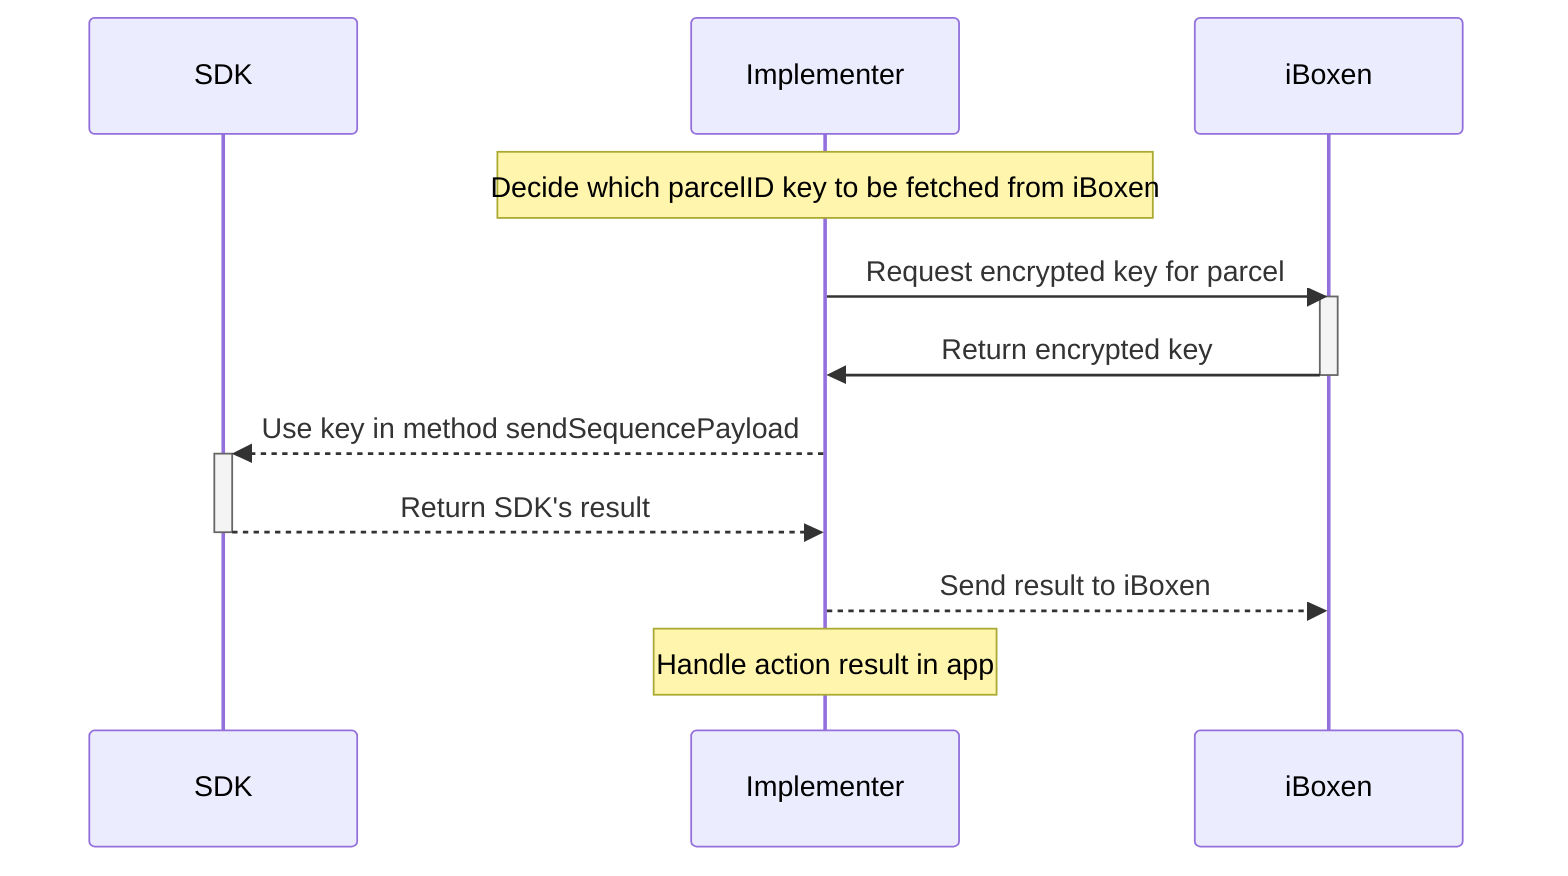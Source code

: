 sequenceDiagram

    participant SDK
    participant Implementer
    participant iBoxen

    Note over Implementer: Decide which parcelID key to be fetched from iBoxen

    Implementer->>iBoxen: Request encrypted key for parcel
    activate iBoxen
    iBoxen->>Implementer: Return encrypted key
    deactivate iBoxen

    Implementer-->>+SDK: Use key in method sendSequencePayload
    SDK-->>-Implementer: Return SDK's result
    Implementer-->>iBoxen: Send result to iBoxen

    Note over Implementer: Handle action result in app
